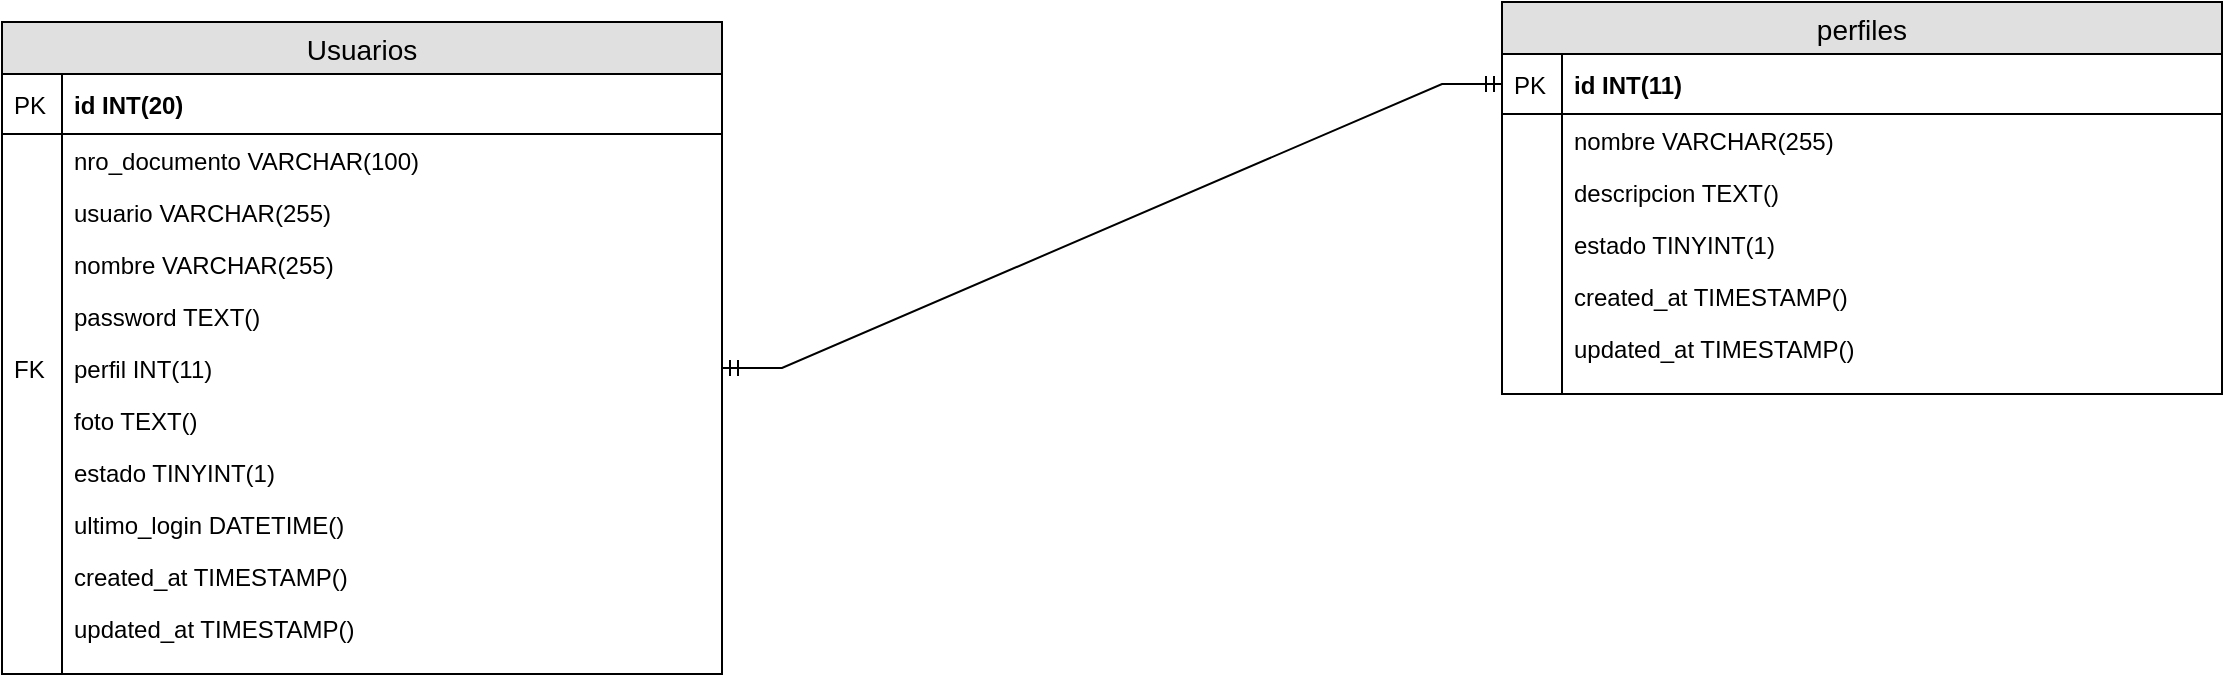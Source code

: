 <mxfile version="15.4.0" type="device"><diagram id="TV2pP8yMNN5nNsr2ddYz" name="Página-1"><mxGraphModel dx="2249" dy="822" grid="1" gridSize="10" guides="1" tooltips="1" connect="1" arrows="1" fold="1" page="1" pageScale="1" pageWidth="827" pageHeight="1169" math="0" shadow="0"><root><mxCell id="0"/><mxCell id="1" parent="0"/><mxCell id="K2hWUeUvLaZcjFh7Xg0i-14" value="Usuarios" style="swimlane;fontStyle=0;childLayout=stackLayout;horizontal=1;startSize=26;fillColor=#e0e0e0;horizontalStack=0;resizeParent=1;resizeParentMax=0;resizeLast=0;collapsible=1;marginBottom=0;swimlaneFillColor=#ffffff;align=center;fontSize=14;" vertex="1" parent="1"><mxGeometry x="-680" y="280" width="360" height="326" as="geometry"/></mxCell><mxCell id="K2hWUeUvLaZcjFh7Xg0i-15" value="id INT(20)" style="shape=partialRectangle;top=0;left=0;right=0;bottom=1;align=left;verticalAlign=middle;fillColor=none;spacingLeft=34;spacingRight=4;overflow=hidden;rotatable=0;points=[[0,0.5],[1,0.5]];portConstraint=eastwest;dropTarget=0;fontStyle=1;fontSize=12;" vertex="1" parent="K2hWUeUvLaZcjFh7Xg0i-14"><mxGeometry y="26" width="360" height="30" as="geometry"/></mxCell><mxCell id="K2hWUeUvLaZcjFh7Xg0i-16" value="PK" style="shape=partialRectangle;top=0;left=0;bottom=0;fillColor=none;align=left;verticalAlign=middle;spacingLeft=4;spacingRight=4;overflow=hidden;rotatable=0;points=[];portConstraint=eastwest;part=1;fontSize=12;" vertex="1" connectable="0" parent="K2hWUeUvLaZcjFh7Xg0i-15"><mxGeometry width="30" height="30" as="geometry"/></mxCell><mxCell id="K2hWUeUvLaZcjFh7Xg0i-17" value="nro_documento VARCHAR(100)&#10;" style="shape=partialRectangle;top=0;left=0;right=0;bottom=0;align=left;verticalAlign=top;fillColor=none;spacingLeft=34;spacingRight=4;overflow=hidden;rotatable=0;points=[[0,0.5],[1,0.5]];portConstraint=eastwest;dropTarget=0;fontSize=12;" vertex="1" parent="K2hWUeUvLaZcjFh7Xg0i-14"><mxGeometry y="56" width="360" height="26" as="geometry"/></mxCell><mxCell id="K2hWUeUvLaZcjFh7Xg0i-18" value="" style="shape=partialRectangle;top=0;left=0;bottom=0;fillColor=none;align=left;verticalAlign=top;spacingLeft=4;spacingRight=4;overflow=hidden;rotatable=0;points=[];portConstraint=eastwest;part=1;fontSize=12;" vertex="1" connectable="0" parent="K2hWUeUvLaZcjFh7Xg0i-17"><mxGeometry width="30" height="26" as="geometry"/></mxCell><mxCell id="K2hWUeUvLaZcjFh7Xg0i-19" value="usuario VARCHAR(255)" style="shape=partialRectangle;top=0;left=0;right=0;bottom=0;align=left;verticalAlign=top;fillColor=none;spacingLeft=34;spacingRight=4;overflow=hidden;rotatable=0;points=[[0,0.5],[1,0.5]];portConstraint=eastwest;dropTarget=0;fontSize=12;" vertex="1" parent="K2hWUeUvLaZcjFh7Xg0i-14"><mxGeometry y="82" width="360" height="26" as="geometry"/></mxCell><mxCell id="K2hWUeUvLaZcjFh7Xg0i-20" value="" style="shape=partialRectangle;top=0;left=0;bottom=0;fillColor=none;align=left;verticalAlign=top;spacingLeft=4;spacingRight=4;overflow=hidden;rotatable=0;points=[];portConstraint=eastwest;part=1;fontSize=12;" vertex="1" connectable="0" parent="K2hWUeUvLaZcjFh7Xg0i-19"><mxGeometry width="30" height="26" as="geometry"/></mxCell><mxCell id="K2hWUeUvLaZcjFh7Xg0i-23" value="nombre VARCHAR(255)" style="shape=partialRectangle;top=0;left=0;right=0;bottom=0;align=left;verticalAlign=top;fillColor=none;spacingLeft=34;spacingRight=4;overflow=hidden;rotatable=0;points=[[0,0.5],[1,0.5]];portConstraint=eastwest;dropTarget=0;fontSize=12;" vertex="1" parent="K2hWUeUvLaZcjFh7Xg0i-14"><mxGeometry y="108" width="360" height="26" as="geometry"/></mxCell><mxCell id="K2hWUeUvLaZcjFh7Xg0i-24" value="" style="shape=partialRectangle;top=0;left=0;bottom=0;fillColor=none;align=left;verticalAlign=top;spacingLeft=4;spacingRight=4;overflow=hidden;rotatable=0;points=[];portConstraint=eastwest;part=1;fontSize=12;" vertex="1" connectable="0" parent="K2hWUeUvLaZcjFh7Xg0i-23"><mxGeometry width="30" height="26" as="geometry"/></mxCell><mxCell id="K2hWUeUvLaZcjFh7Xg0i-21" value="password TEXT()" style="shape=partialRectangle;top=0;left=0;right=0;bottom=0;align=left;verticalAlign=top;fillColor=none;spacingLeft=34;spacingRight=4;overflow=hidden;rotatable=0;points=[[0,0.5],[1,0.5]];portConstraint=eastwest;dropTarget=0;fontSize=12;" vertex="1" parent="K2hWUeUvLaZcjFh7Xg0i-14"><mxGeometry y="134" width="360" height="26" as="geometry"/></mxCell><mxCell id="K2hWUeUvLaZcjFh7Xg0i-22" value="" style="shape=partialRectangle;top=0;left=0;bottom=0;fillColor=none;align=left;verticalAlign=top;spacingLeft=4;spacingRight=4;overflow=hidden;rotatable=0;points=[];portConstraint=eastwest;part=1;fontSize=12;" vertex="1" connectable="0" parent="K2hWUeUvLaZcjFh7Xg0i-21"><mxGeometry width="30" height="26" as="geometry"/></mxCell><mxCell id="K2hWUeUvLaZcjFh7Xg0i-25" value="perfil INT(11)" style="shape=partialRectangle;top=0;left=0;right=0;bottom=0;align=left;verticalAlign=top;fillColor=none;spacingLeft=34;spacingRight=4;overflow=hidden;rotatable=0;points=[[0,0.5],[1,0.5]];portConstraint=eastwest;dropTarget=0;fontSize=12;" vertex="1" parent="K2hWUeUvLaZcjFh7Xg0i-14"><mxGeometry y="160" width="360" height="26" as="geometry"/></mxCell><mxCell id="K2hWUeUvLaZcjFh7Xg0i-26" value="FK" style="shape=partialRectangle;top=0;left=0;bottom=0;fillColor=none;align=left;verticalAlign=top;spacingLeft=4;spacingRight=4;overflow=hidden;rotatable=0;points=[];portConstraint=eastwest;part=1;fontSize=12;" vertex="1" connectable="0" parent="K2hWUeUvLaZcjFh7Xg0i-25"><mxGeometry width="30" height="26" as="geometry"/></mxCell><mxCell id="K2hWUeUvLaZcjFh7Xg0i-27" value="foto TEXT()" style="shape=partialRectangle;top=0;left=0;right=0;bottom=0;align=left;verticalAlign=top;fillColor=none;spacingLeft=34;spacingRight=4;overflow=hidden;rotatable=0;points=[[0,0.5],[1,0.5]];portConstraint=eastwest;dropTarget=0;fontSize=12;" vertex="1" parent="K2hWUeUvLaZcjFh7Xg0i-14"><mxGeometry y="186" width="360" height="26" as="geometry"/></mxCell><mxCell id="K2hWUeUvLaZcjFh7Xg0i-28" value="" style="shape=partialRectangle;top=0;left=0;bottom=0;fillColor=none;align=left;verticalAlign=top;spacingLeft=4;spacingRight=4;overflow=hidden;rotatable=0;points=[];portConstraint=eastwest;part=1;fontSize=12;" vertex="1" connectable="0" parent="K2hWUeUvLaZcjFh7Xg0i-27"><mxGeometry width="30" height="26" as="geometry"/></mxCell><mxCell id="K2hWUeUvLaZcjFh7Xg0i-41" value="estado TINYINT(1)" style="shape=partialRectangle;top=0;left=0;right=0;bottom=0;align=left;verticalAlign=top;fillColor=none;spacingLeft=34;spacingRight=4;overflow=hidden;rotatable=0;points=[[0,0.5],[1,0.5]];portConstraint=eastwest;dropTarget=0;fontSize=12;" vertex="1" parent="K2hWUeUvLaZcjFh7Xg0i-14"><mxGeometry y="212" width="360" height="26" as="geometry"/></mxCell><mxCell id="K2hWUeUvLaZcjFh7Xg0i-42" value="" style="shape=partialRectangle;top=0;left=0;bottom=0;fillColor=none;align=left;verticalAlign=top;spacingLeft=4;spacingRight=4;overflow=hidden;rotatable=0;points=[];portConstraint=eastwest;part=1;fontSize=12;" vertex="1" connectable="0" parent="K2hWUeUvLaZcjFh7Xg0i-41"><mxGeometry width="30" height="26" as="geometry"/></mxCell><mxCell id="K2hWUeUvLaZcjFh7Xg0i-29" value="ultimo_login DATETIME()" style="shape=partialRectangle;top=0;left=0;right=0;bottom=0;align=left;verticalAlign=top;fillColor=none;spacingLeft=34;spacingRight=4;overflow=hidden;rotatable=0;points=[[0,0.5],[1,0.5]];portConstraint=eastwest;dropTarget=0;fontSize=12;" vertex="1" parent="K2hWUeUvLaZcjFh7Xg0i-14"><mxGeometry y="238" width="360" height="26" as="geometry"/></mxCell><mxCell id="K2hWUeUvLaZcjFh7Xg0i-30" value="" style="shape=partialRectangle;top=0;left=0;bottom=0;fillColor=none;align=left;verticalAlign=top;spacingLeft=4;spacingRight=4;overflow=hidden;rotatable=0;points=[];portConstraint=eastwest;part=1;fontSize=12;" vertex="1" connectable="0" parent="K2hWUeUvLaZcjFh7Xg0i-29"><mxGeometry width="30" height="26" as="geometry"/></mxCell><mxCell id="K2hWUeUvLaZcjFh7Xg0i-45" value="created_at TIMESTAMP()" style="shape=partialRectangle;top=0;left=0;right=0;bottom=0;align=left;verticalAlign=top;fillColor=none;spacingLeft=34;spacingRight=4;overflow=hidden;rotatable=0;points=[[0,0.5],[1,0.5]];portConstraint=eastwest;dropTarget=0;fontSize=12;" vertex="1" parent="K2hWUeUvLaZcjFh7Xg0i-14"><mxGeometry y="264" width="360" height="26" as="geometry"/></mxCell><mxCell id="K2hWUeUvLaZcjFh7Xg0i-46" value="" style="shape=partialRectangle;top=0;left=0;bottom=0;fillColor=none;align=left;verticalAlign=top;spacingLeft=4;spacingRight=4;overflow=hidden;rotatable=0;points=[];portConstraint=eastwest;part=1;fontSize=12;" vertex="1" connectable="0" parent="K2hWUeUvLaZcjFh7Xg0i-45"><mxGeometry width="30" height="26" as="geometry"/></mxCell><mxCell id="K2hWUeUvLaZcjFh7Xg0i-47" value="updated_at TIMESTAMP()" style="shape=partialRectangle;top=0;left=0;right=0;bottom=0;align=left;verticalAlign=top;fillColor=none;spacingLeft=34;spacingRight=4;overflow=hidden;rotatable=0;points=[[0,0.5],[1,0.5]];portConstraint=eastwest;dropTarget=0;fontSize=12;" vertex="1" parent="K2hWUeUvLaZcjFh7Xg0i-14"><mxGeometry y="290" width="360" height="26" as="geometry"/></mxCell><mxCell id="K2hWUeUvLaZcjFh7Xg0i-48" value="" style="shape=partialRectangle;top=0;left=0;bottom=0;fillColor=none;align=left;verticalAlign=top;spacingLeft=4;spacingRight=4;overflow=hidden;rotatable=0;points=[];portConstraint=eastwest;part=1;fontSize=12;" vertex="1" connectable="0" parent="K2hWUeUvLaZcjFh7Xg0i-47"><mxGeometry width="30" height="26" as="geometry"/></mxCell><mxCell id="K2hWUeUvLaZcjFh7Xg0i-55" value="" style="shape=partialRectangle;top=0;left=0;right=0;bottom=0;align=left;verticalAlign=top;fillColor=none;spacingLeft=34;spacingRight=4;overflow=hidden;rotatable=0;points=[[0,0.5],[1,0.5]];portConstraint=eastwest;dropTarget=0;fontSize=12;" vertex="1" parent="K2hWUeUvLaZcjFh7Xg0i-14"><mxGeometry y="316" width="360" height="10" as="geometry"/></mxCell><mxCell id="K2hWUeUvLaZcjFh7Xg0i-56" value="" style="shape=partialRectangle;top=0;left=0;bottom=0;fillColor=none;align=left;verticalAlign=top;spacingLeft=4;spacingRight=4;overflow=hidden;rotatable=0;points=[];portConstraint=eastwest;part=1;fontSize=12;" vertex="1" connectable="0" parent="K2hWUeUvLaZcjFh7Xg0i-55"><mxGeometry width="30" height="10" as="geometry"/></mxCell><mxCell id="K2hWUeUvLaZcjFh7Xg0i-59" value="perfiles" style="swimlane;fontStyle=0;childLayout=stackLayout;horizontal=1;startSize=26;fillColor=#e0e0e0;horizontalStack=0;resizeParent=1;resizeParentMax=0;resizeLast=0;collapsible=1;marginBottom=0;swimlaneFillColor=#ffffff;align=center;fontSize=14;" vertex="1" parent="1"><mxGeometry x="70" y="270" width="360" height="196" as="geometry"/></mxCell><mxCell id="K2hWUeUvLaZcjFh7Xg0i-60" value="id INT(11)" style="shape=partialRectangle;top=0;left=0;right=0;bottom=1;align=left;verticalAlign=middle;fillColor=none;spacingLeft=34;spacingRight=4;overflow=hidden;rotatable=0;points=[[0,0.5],[1,0.5]];portConstraint=eastwest;dropTarget=0;fontStyle=1;fontSize=12;" vertex="1" parent="K2hWUeUvLaZcjFh7Xg0i-59"><mxGeometry y="26" width="360" height="30" as="geometry"/></mxCell><mxCell id="K2hWUeUvLaZcjFh7Xg0i-61" value="PK" style="shape=partialRectangle;top=0;left=0;bottom=0;fillColor=none;align=left;verticalAlign=middle;spacingLeft=4;spacingRight=4;overflow=hidden;rotatable=0;points=[];portConstraint=eastwest;part=1;fontSize=12;" vertex="1" connectable="0" parent="K2hWUeUvLaZcjFh7Xg0i-60"><mxGeometry width="30" height="30" as="geometry"/></mxCell><mxCell id="K2hWUeUvLaZcjFh7Xg0i-62" value="nombre VARCHAR(255)" style="shape=partialRectangle;top=0;left=0;right=0;bottom=0;align=left;verticalAlign=top;fillColor=none;spacingLeft=34;spacingRight=4;overflow=hidden;rotatable=0;points=[[0,0.5],[1,0.5]];portConstraint=eastwest;dropTarget=0;fontSize=12;" vertex="1" parent="K2hWUeUvLaZcjFh7Xg0i-59"><mxGeometry y="56" width="360" height="26" as="geometry"/></mxCell><mxCell id="K2hWUeUvLaZcjFh7Xg0i-63" value="" style="shape=partialRectangle;top=0;left=0;bottom=0;fillColor=none;align=left;verticalAlign=top;spacingLeft=4;spacingRight=4;overflow=hidden;rotatable=0;points=[];portConstraint=eastwest;part=1;fontSize=12;" vertex="1" connectable="0" parent="K2hWUeUvLaZcjFh7Xg0i-62"><mxGeometry width="30" height="26" as="geometry"/></mxCell><mxCell id="K2hWUeUvLaZcjFh7Xg0i-68" value="descripcion TEXT()" style="shape=partialRectangle;top=0;left=0;right=0;bottom=0;align=left;verticalAlign=top;fillColor=none;spacingLeft=34;spacingRight=4;overflow=hidden;rotatable=0;points=[[0,0.5],[1,0.5]];portConstraint=eastwest;dropTarget=0;fontSize=12;" vertex="1" parent="K2hWUeUvLaZcjFh7Xg0i-59"><mxGeometry y="82" width="360" height="26" as="geometry"/></mxCell><mxCell id="K2hWUeUvLaZcjFh7Xg0i-69" value="" style="shape=partialRectangle;top=0;left=0;bottom=0;fillColor=none;align=left;verticalAlign=top;spacingLeft=4;spacingRight=4;overflow=hidden;rotatable=0;points=[];portConstraint=eastwest;part=1;fontSize=12;" vertex="1" connectable="0" parent="K2hWUeUvLaZcjFh7Xg0i-68"><mxGeometry width="30" height="26" as="geometry"/></mxCell><mxCell id="K2hWUeUvLaZcjFh7Xg0i-86" value="estado TINYINT(1)" style="shape=partialRectangle;top=0;left=0;right=0;bottom=0;align=left;verticalAlign=top;fillColor=none;spacingLeft=34;spacingRight=4;overflow=hidden;rotatable=0;points=[[0,0.5],[1,0.5]];portConstraint=eastwest;dropTarget=0;fontSize=12;" vertex="1" parent="K2hWUeUvLaZcjFh7Xg0i-59"><mxGeometry y="108" width="360" height="26" as="geometry"/></mxCell><mxCell id="K2hWUeUvLaZcjFh7Xg0i-87" value="" style="shape=partialRectangle;top=0;left=0;bottom=0;fillColor=none;align=left;verticalAlign=top;spacingLeft=4;spacingRight=4;overflow=hidden;rotatable=0;points=[];portConstraint=eastwest;part=1;fontSize=12;" vertex="1" connectable="0" parent="K2hWUeUvLaZcjFh7Xg0i-86"><mxGeometry width="30" height="26" as="geometry"/></mxCell><mxCell id="K2hWUeUvLaZcjFh7Xg0i-90" value="created_at TIMESTAMP()" style="shape=partialRectangle;top=0;left=0;right=0;bottom=0;align=left;verticalAlign=top;fillColor=none;spacingLeft=34;spacingRight=4;overflow=hidden;rotatable=0;points=[[0,0.5],[1,0.5]];portConstraint=eastwest;dropTarget=0;fontSize=12;" vertex="1" parent="K2hWUeUvLaZcjFh7Xg0i-59"><mxGeometry y="134" width="360" height="26" as="geometry"/></mxCell><mxCell id="K2hWUeUvLaZcjFh7Xg0i-91" value="" style="shape=partialRectangle;top=0;left=0;bottom=0;fillColor=none;align=left;verticalAlign=top;spacingLeft=4;spacingRight=4;overflow=hidden;rotatable=0;points=[];portConstraint=eastwest;part=1;fontSize=12;" vertex="1" connectable="0" parent="K2hWUeUvLaZcjFh7Xg0i-90"><mxGeometry width="30" height="26" as="geometry"/></mxCell><mxCell id="K2hWUeUvLaZcjFh7Xg0i-92" value="updated_at TIMESTAMP()" style="shape=partialRectangle;top=0;left=0;right=0;bottom=0;align=left;verticalAlign=top;fillColor=none;spacingLeft=34;spacingRight=4;overflow=hidden;rotatable=0;points=[[0,0.5],[1,0.5]];portConstraint=eastwest;dropTarget=0;fontSize=12;" vertex="1" parent="K2hWUeUvLaZcjFh7Xg0i-59"><mxGeometry y="160" width="360" height="26" as="geometry"/></mxCell><mxCell id="K2hWUeUvLaZcjFh7Xg0i-93" value="" style="shape=partialRectangle;top=0;left=0;bottom=0;fillColor=none;align=left;verticalAlign=top;spacingLeft=4;spacingRight=4;overflow=hidden;rotatable=0;points=[];portConstraint=eastwest;part=1;fontSize=12;" vertex="1" connectable="0" parent="K2hWUeUvLaZcjFh7Xg0i-92"><mxGeometry width="30" height="26" as="geometry"/></mxCell><mxCell id="K2hWUeUvLaZcjFh7Xg0i-100" value="" style="shape=partialRectangle;top=0;left=0;right=0;bottom=0;align=left;verticalAlign=top;fillColor=none;spacingLeft=34;spacingRight=4;overflow=hidden;rotatable=0;points=[[0,0.5],[1,0.5]];portConstraint=eastwest;dropTarget=0;fontSize=12;" vertex="1" parent="K2hWUeUvLaZcjFh7Xg0i-59"><mxGeometry y="186" width="360" height="10" as="geometry"/></mxCell><mxCell id="K2hWUeUvLaZcjFh7Xg0i-101" value="" style="shape=partialRectangle;top=0;left=0;bottom=0;fillColor=none;align=left;verticalAlign=top;spacingLeft=4;spacingRight=4;overflow=hidden;rotatable=0;points=[];portConstraint=eastwest;part=1;fontSize=12;" vertex="1" connectable="0" parent="K2hWUeUvLaZcjFh7Xg0i-100"><mxGeometry width="30" height="10" as="geometry"/></mxCell><mxCell id="K2hWUeUvLaZcjFh7Xg0i-102" value="" style="edgeStyle=entityRelationEdgeStyle;fontSize=12;html=1;endArrow=ERmandOne;startArrow=ERmandOne;rounded=0;" edge="1" parent="1" source="K2hWUeUvLaZcjFh7Xg0i-25" target="K2hWUeUvLaZcjFh7Xg0i-60"><mxGeometry width="100" height="100" relative="1" as="geometry"><mxPoint x="-140" y="670" as="sourcePoint"/><mxPoint x="-40" y="570" as="targetPoint"/></mxGeometry></mxCell></root></mxGraphModel></diagram></mxfile>